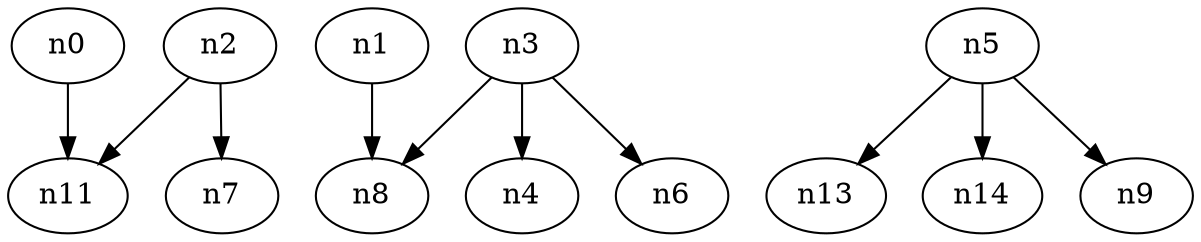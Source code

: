 digraph regexp { 
 n0 -> n11;
 n1 -> n8;
 n2 -> n11;
 n2 -> n7;
 n3 -> n4;
 n3 -> n6;
 n3 -> n8;
 n5 -> n13;
 n5 -> n14;
 n5 -> n9;
}
